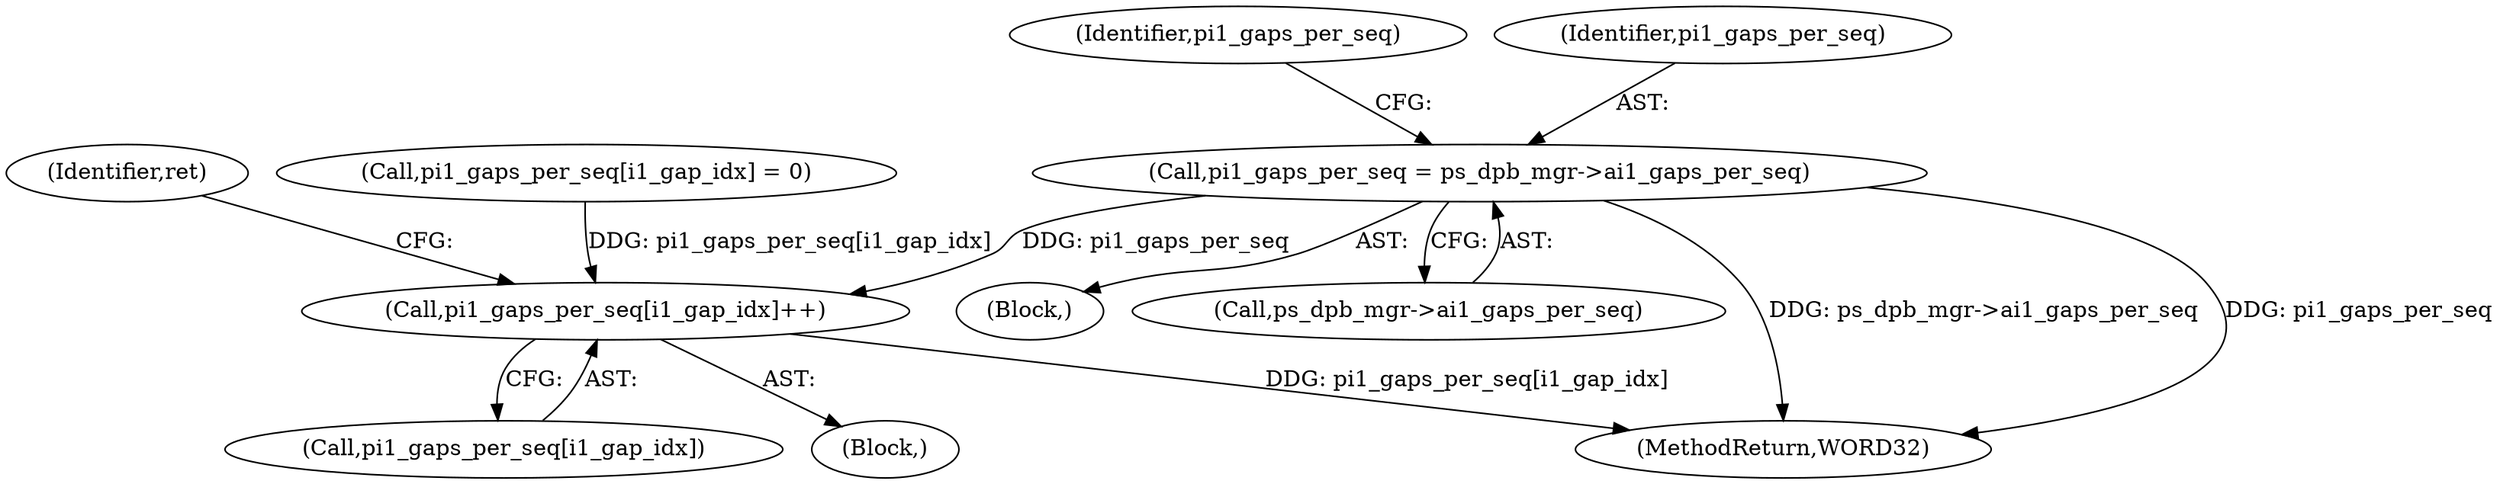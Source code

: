 digraph "0_Android_5c3fd5d93a268abb20ff22f26009535b40db3c7d@pointer" {
"1000288" [label="(Call,pi1_gaps_per_seq = ps_dpb_mgr->ai1_gaps_per_seq)"];
"1000426" [label="(Call,pi1_gaps_per_seq[i1_gap_idx]++)"];
"1000288" [label="(Call,pi1_gaps_per_seq = ps_dpb_mgr->ai1_gaps_per_seq)"];
"1000107" [label="(Block,)"];
"1000431" [label="(Identifier,ret)"];
"1000295" [label="(Identifier,pi1_gaps_per_seq)"];
"1000290" [label="(Call,ps_dpb_mgr->ai1_gaps_per_seq)"];
"1000427" [label="(Call,pi1_gaps_per_seq[i1_gap_idx])"];
"1000426" [label="(Call,pi1_gaps_per_seq[i1_gap_idx]++)"];
"1000293" [label="(Call,pi1_gaps_per_seq[i1_gap_idx] = 0)"];
"1000302" [label="(Block,)"];
"1000461" [label="(MethodReturn,WORD32)"];
"1000289" [label="(Identifier,pi1_gaps_per_seq)"];
"1000288" -> "1000107"  [label="AST: "];
"1000288" -> "1000290"  [label="CFG: "];
"1000289" -> "1000288"  [label="AST: "];
"1000290" -> "1000288"  [label="AST: "];
"1000295" -> "1000288"  [label="CFG: "];
"1000288" -> "1000461"  [label="DDG: ps_dpb_mgr->ai1_gaps_per_seq"];
"1000288" -> "1000461"  [label="DDG: pi1_gaps_per_seq"];
"1000288" -> "1000426"  [label="DDG: pi1_gaps_per_seq"];
"1000426" -> "1000302"  [label="AST: "];
"1000426" -> "1000427"  [label="CFG: "];
"1000427" -> "1000426"  [label="AST: "];
"1000431" -> "1000426"  [label="CFG: "];
"1000426" -> "1000461"  [label="DDG: pi1_gaps_per_seq[i1_gap_idx]"];
"1000293" -> "1000426"  [label="DDG: pi1_gaps_per_seq[i1_gap_idx]"];
}
